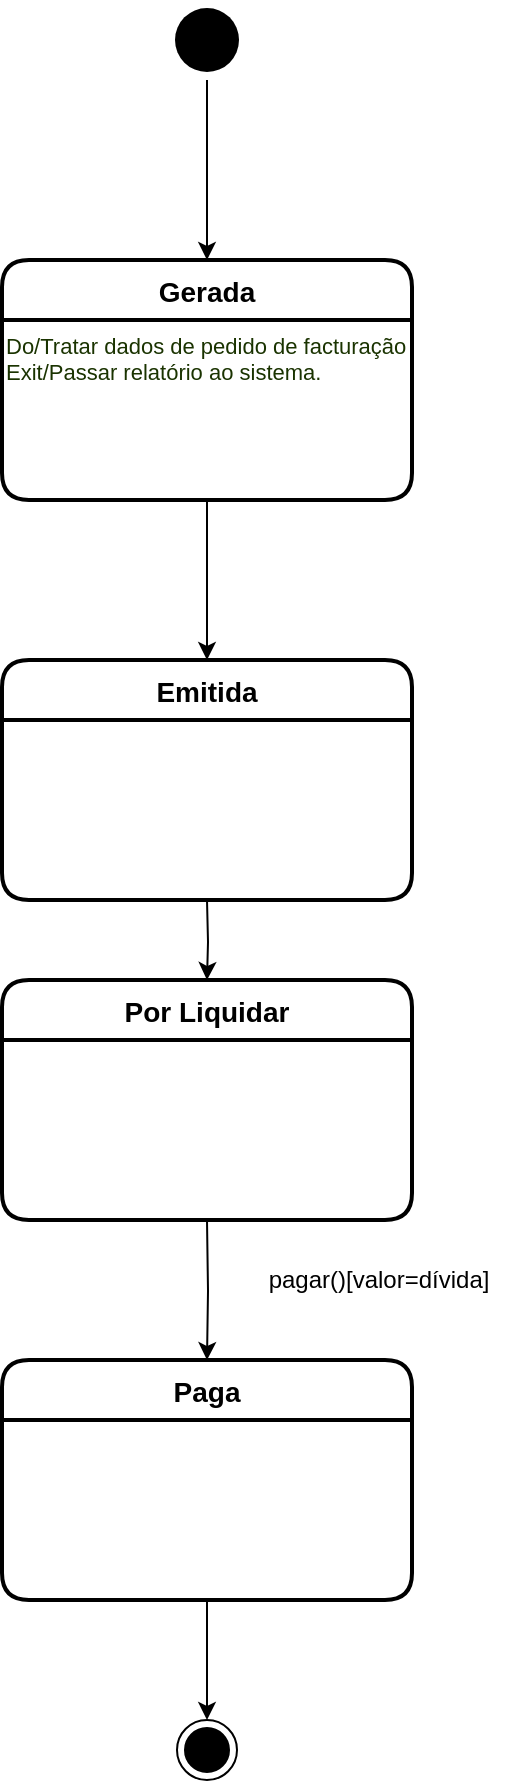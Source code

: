 <mxfile version="14.1.8" type="device"><diagram id="MciFyfOJGNCd-PCtbSRY" name="Página-1"><mxGraphModel dx="766" dy="480" grid="1" gridSize="10" guides="1" tooltips="1" connect="1" arrows="1" fold="1" page="1" pageScale="1" pageWidth="827" pageHeight="1169" math="0" shadow="0"><root><mxCell id="0"/><mxCell id="1" parent="0"/><mxCell id="1W4CUV0LAOq07YuDx4P9-70" style="edgeStyle=orthogonalEdgeStyle;rounded=0;orthogonalLoop=1;jettySize=auto;html=1;entryX=0;entryY=0.5;entryDx=0;entryDy=0;endArrow=classic;endFill=1;fontSize=10;fontColor=#1A3300;" parent="1" edge="1"><mxGeometry relative="1" as="geometry"><Array as="points"><mxPoint x="-10" y="1802.0"/><mxPoint x="-10" y="1580"/></Array><mxPoint x="110" y="1802.143" as="sourcePoint"/></mxGeometry></mxCell><mxCell id="1W4CUV0LAOq07YuDx4P9-81" style="edgeStyle=orthogonalEdgeStyle;rounded=0;orthogonalLoop=1;jettySize=auto;html=1;entryX=0.5;entryY=0;entryDx=0;entryDy=0;" parent="1" source="1W4CUV0LAOq07YuDx4P9-72" target="1W4CUV0LAOq07YuDx4P9-76" edge="1"><mxGeometry relative="1" as="geometry"/></mxCell><mxCell id="1W4CUV0LAOq07YuDx4P9-72" value="" style="ellipse;html=1;shape=endState;fillColor=#000000;fontColor=#1A3300;strokeColor=none;" parent="1" vertex="1"><mxGeometry x="392.5" y="230" width="40" height="40" as="geometry"/></mxCell><mxCell id="1W4CUV0LAOq07YuDx4P9-76" value="Gerada" style="swimlane;childLayout=stackLayout;horizontal=1;startSize=30;horizontalStack=0;rounded=1;fontSize=14;fontStyle=1;strokeWidth=2;resizeParent=0;resizeLast=1;shadow=0;dashed=0;align=center;" parent="1" vertex="1"><mxGeometry x="310" y="360" width="205" height="120" as="geometry"/></mxCell><mxCell id="1W4CUV0LAOq07YuDx4P9-77" value="Do/Tratar dados de pedido de facturação&lt;br&gt;Exit/Passar relatório ao sistema." style="text;html=1;strokeColor=none;fillColor=none;align=left;verticalAlign=top;whiteSpace=wrap;rounded=0;fontSize=11;fontColor=#1A3300;" parent="1W4CUV0LAOq07YuDx4P9-76" vertex="1"><mxGeometry y="30" width="205" height="90" as="geometry"/></mxCell><mxCell id="1W4CUV0LAOq07YuDx4P9-84" style="edgeStyle=orthogonalEdgeStyle;rounded=0;orthogonalLoop=1;jettySize=auto;html=1;" parent="1" source="1W4CUV0LAOq07YuDx4P9-77" edge="1"><mxGeometry relative="1" as="geometry"><mxPoint x="412.5" y="560" as="targetPoint"/></mxGeometry></mxCell><mxCell id="1W4CUV0LAOq07YuDx4P9-87" value="Emitida" style="swimlane;childLayout=stackLayout;horizontal=1;startSize=30;horizontalStack=0;rounded=1;fontSize=14;fontStyle=1;strokeWidth=2;resizeParent=0;resizeLast=1;shadow=0;dashed=0;align=center;" parent="1" vertex="1"><mxGeometry x="310" y="560" width="205" height="120" as="geometry"/></mxCell><mxCell id="1W4CUV0LAOq07YuDx4P9-92" value="Por Liquidar" style="swimlane;childLayout=stackLayout;horizontal=1;startSize=30;horizontalStack=0;rounded=1;fontSize=14;fontStyle=1;strokeWidth=2;resizeParent=0;resizeLast=1;shadow=0;dashed=0;align=center;" parent="1" vertex="1"><mxGeometry x="310" y="720" width="205" height="120" as="geometry"/></mxCell><mxCell id="1W4CUV0LAOq07YuDx4P9-94" style="edgeStyle=orthogonalEdgeStyle;rounded=0;orthogonalLoop=1;jettySize=auto;html=1;entryX=0.5;entryY=0;entryDx=0;entryDy=0;" parent="1" target="1W4CUV0LAOq07YuDx4P9-92" edge="1"><mxGeometry relative="1" as="geometry"><mxPoint x="412.5" y="680" as="sourcePoint"/></mxGeometry></mxCell><mxCell id="1W4CUV0LAOq07YuDx4P9-105" style="edgeStyle=orthogonalEdgeStyle;rounded=0;orthogonalLoop=1;jettySize=auto;html=1;entryX=0.5;entryY=0;entryDx=0;entryDy=0;" parent="1" source="1W4CUV0LAOq07YuDx4P9-97" edge="1"><mxGeometry relative="1" as="geometry"><mxPoint x="412.5" y="1090" as="targetPoint"/></mxGeometry></mxCell><mxCell id="1W4CUV0LAOq07YuDx4P9-97" value="Paga" style="swimlane;childLayout=stackLayout;horizontal=1;startSize=30;horizontalStack=0;rounded=1;fontSize=14;fontStyle=1;strokeWidth=2;resizeParent=0;resizeLast=1;shadow=0;dashed=0;align=center;" parent="1" vertex="1"><mxGeometry x="310" y="910" width="205" height="120" as="geometry"/></mxCell><mxCell id="1W4CUV0LAOq07YuDx4P9-102" style="edgeStyle=orthogonalEdgeStyle;rounded=0;orthogonalLoop=1;jettySize=auto;html=1;entryX=0.5;entryY=0;entryDx=0;entryDy=0;" parent="1" target="1W4CUV0LAOq07YuDx4P9-97" edge="1"><mxGeometry relative="1" as="geometry"><mxPoint x="412.5" y="840" as="sourcePoint"/></mxGeometry></mxCell><mxCell id="1W4CUV0LAOq07YuDx4P9-103" value="pagar()[valor=dívida]" style="text;html=1;align=center;verticalAlign=middle;resizable=0;points=[];autosize=1;" parent="1" vertex="1"><mxGeometry x="432.5" y="860" width="130" height="20" as="geometry"/></mxCell><mxCell id="snvyyAAD_GajgYQhA-0O-2" value="" style="ellipse;html=1;shape=endState;fillColor=#000000;strokeColor=#000000;" vertex="1" parent="1"><mxGeometry x="397.5" y="1090" width="30" height="30" as="geometry"/></mxCell></root></mxGraphModel></diagram></mxfile>